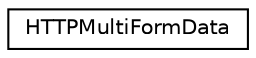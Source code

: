 digraph "Graphical Class Hierarchy"
{
 // LATEX_PDF_SIZE
  edge [fontname="Helvetica",fontsize="10",labelfontname="Helvetica",labelfontsize="10"];
  node [fontname="Helvetica",fontsize="10",shape=record];
  rankdir="LR";
  Node0 [label="HTTPMultiFormData",height=0.2,width=0.4,color="black", fillcolor="white", style="filled",URL="$classHTTPMultiFormData.html",tooltip="Represents the multipart/form-data of an HTTP request."];
}
